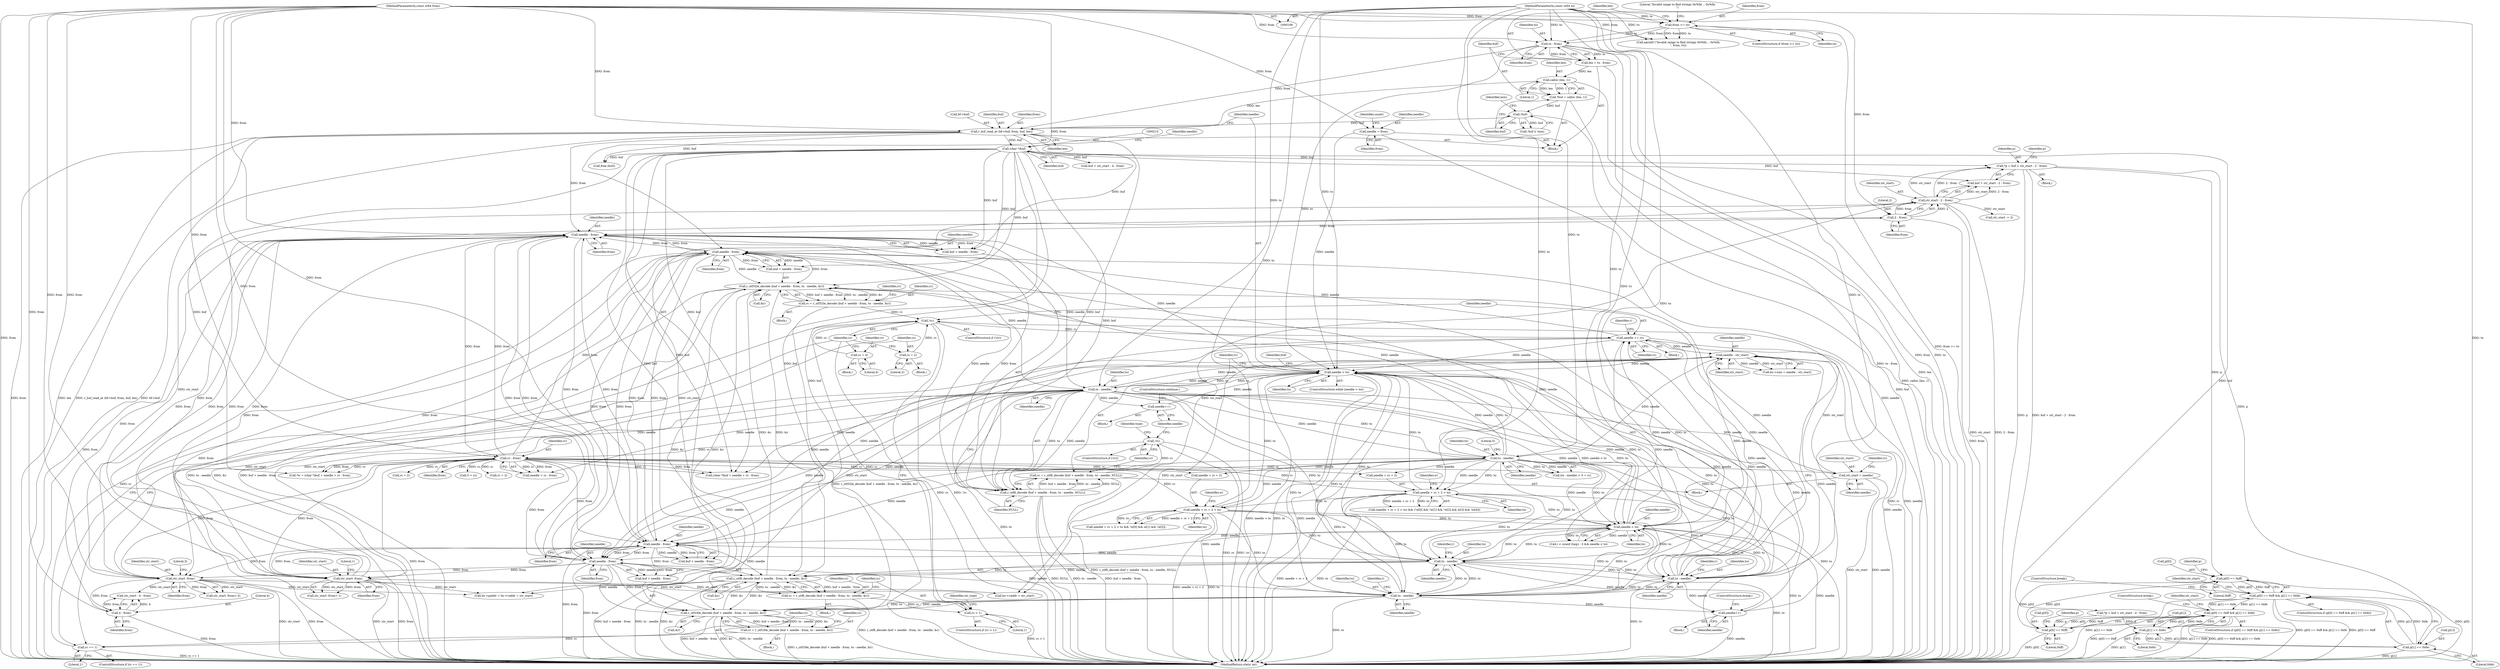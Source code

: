 digraph "0_radare2_3fcf41ed96ffa25b38029449520c8d0a198745f3@pointer" {
"1000609" [label="(Call,*p = buf + str_start - 2 - from)"];
"1000214" [label="(Call,(char *)buf)"];
"1000174" [label="(Call,r_buf_read_at (bf->buf, from, buf, len))"];
"1000155" [label="(Call,to - from)"];
"1000141" [label="(Call,from >= to)"];
"1000110" [label="(MethodParameterIn,const ut64 from)"];
"1000111" [label="(MethodParameterIn,const ut64 to)"];
"1000166" [label="(Call,!buf)"];
"1000159" [label="(Call,*buf = calloc (len, 1))"];
"1000161" [label="(Call,calloc (len, 1))"];
"1000153" [label="(Call,len = to - from)"];
"1000613" [label="(Call,str_start - 2 - from)"];
"1000603" [label="(Call,str_start -from)"];
"1000588" [label="(Call,needle - str_start)"];
"1000332" [label="(Call,needle < to)"];
"1000423" [label="(Call,needle += rc)"];
"1000417" [label="(Call,!rc)"];
"1000363" [label="(Call,rc = 4)"];
"1000347" [label="(Call,rc = r_utf32le_decode (buf + needle - from, to - needle, &r))"];
"1000349" [label="(Call,r_utf32le_decode (buf + needle - from, to - needle, &r))"];
"1000352" [label="(Call,needle - from)"];
"1000224" [label="(Call,to - needle)"];
"1000194" [label="(Call,to - needle)"];
"1000182" [label="(Call,needle < to)"];
"1000202" [label="(Call,needle++)"];
"1000117" [label="(Call,needle = from)"];
"1000420" [label="(Call,needle++)"];
"1000403" [label="(Call,to - needle)"];
"1000355" [label="(Call,to - needle)"];
"1000277" [label="(Call,needle + rc + 2 < to)"];
"1000219" [label="(Call,rc - from)"];
"1000199" [label="(Call,!rc)"];
"1000186" [label="(Call,rc = r_utf8_decode (buf + needle - from, to - needle, NULL))"];
"1000188" [label="(Call,r_utf8_decode (buf + needle - from, to - needle, NULL))"];
"1000191" [label="(Call,needle - from)"];
"1000638" [label="(Call,str_start -from)"];
"1000400" [label="(Call,needle - from)"];
"1000377" [label="(Call,needle - from)"];
"1000615" [label="(Call,2 - from)"];
"1000650" [label="(Call,4 - from)"];
"1000235" [label="(Call,needle + rc + 2 < to)"];
"1000380" [label="(Call,to - needle)"];
"1000374" [label="(Call,r_utf16le_decode (buf + needle - from, to - needle, &r))"];
"1000397" [label="(Call,r_utf8_decode (buf + needle - from, to - needle, &r))"];
"1000386" [label="(Call,rc == 1)"];
"1000372" [label="(Call,rc = r_utf16le_decode (buf + needle - from, to - needle, &r))"];
"1000409" [label="(Call,rc > 1)"];
"1000395" [label="(Call,rc = r_utf8_decode (buf + needle - from, to - needle, &r))"];
"1000390" [label="(Call,rc = 2)"];
"1000316" [label="(Call,str_start = needle)"];
"1000620" [label="(Call,p[0] == 0xff)"];
"1000619" [label="(Call,p[0] == 0xff && p[1] == 0xfe)"];
"1000654" [label="(Call,p[0] == 0xff && p[1] == 0xfe)"];
"1000655" [label="(Call,p[0] == 0xff)"];
"1000625" [label="(Call,p[1] == 0xfe)"];
"1000660" [label="(Call,p[1] == 0xfe)"];
"1000365" [label="(Literal,4)"];
"1000189" [label="(Call,buf + needle - from)"];
"1000382" [label="(Identifier,needle)"];
"1000667" [label="(Identifier,str_start)"];
"1000391" [label="(Identifier,rc)"];
"1000117" [label="(Call,needle = from)"];
"1000401" [label="(Identifier,needle)"];
"1000199" [label="(Call,!rc)"];
"1000235" [label="(Call,needle + rc + 2 < to)"];
"1000197" [label="(Identifier,NULL)"];
"1000375" [label="(Call,buf + needle - from)"];
"1000402" [label="(Identifier,from)"];
"1000371" [label="(Block,)"];
"1000180" [label="(Identifier,len)"];
"1000590" [label="(Identifier,str_start)"];
"1000661" [label="(Call,p[1])"];
"1000622" [label="(Identifier,p)"];
"1000207" [label="(Identifier,type)"];
"1000362" [label="(Block,)"];
"1000363" [label="(Call,rc = 4)"];
"1000191" [label="(Call,needle - from)"];
"1000187" [label="(Identifier,rc)"];
"1000383" [label="(Call,&r)"];
"1000377" [label="(Call,needle - from)"];
"1000175" [label="(Call,bf->buf)"];
"1000352" [label="(Call,needle - from)"];
"1000161" [label="(Call,calloc (len, 1))"];
"1000218" [label="(Identifier,needle)"];
"1000403" [label="(Call,to - needle)"];
"1000122" [label="(Identifier,count)"];
"1000154" [label="(Identifier,len)"];
"1000162" [label="(Identifier,len)"];
"1000702" [label="(Identifier,buf)"];
"1000153" [label="(Call,len = to - from)"];
"1000614" [label="(Identifier,str_start)"];
"1000188" [label="(Call,r_utf8_decode (buf + needle - from, to - needle, NULL))"];
"1000615" [label="(Call,2 - from)"];
"1000361" [label="(Identifier,rc)"];
"1000632" [label="(Identifier,str_start)"];
"1000226" [label="(Identifier,needle)"];
"1000625" [label="(Call,p[1] == 0xfe)"];
"1000418" [label="(Identifier,rc)"];
"1000277" [label="(Call,needle + rc + 2 < to)"];
"1000705" [label="(MethodReturn,static int)"];
"1000650" [label="(Call,4 - from)"];
"1000605" [label="(Identifier,from)"];
"1000620" [label="(Call,p[0] == 0xff)"];
"1000611" [label="(Call,buf + str_start - 2 - from)"];
"1000204" [label="(ControlStructure,continue;)"];
"1000182" [label="(Call,needle < to)"];
"1000405" [label="(Identifier,needle)"];
"1000179" [label="(Identifier,buf)"];
"1000359" [label="(Identifier,r)"];
"1000421" [label="(Identifier,needle)"];
"1000634" [label="(ControlStructure,break;)"];
"1000356" [label="(Identifier,to)"];
"1000354" [label="(Identifier,from)"];
"1000174" [label="(Call,r_buf_read_at (bf->buf, from, buf, len))"];
"1000640" [label="(Identifier,from)"];
"1000236" [label="(Call,needle + rc + 2)"];
"1000603" [label="(Call,str_start -from)"];
"1000178" [label="(Identifier,from)"];
"1000118" [label="(Identifier,needle)"];
"1000422" [label="(ControlStructure,break;)"];
"1000639" [label="(Identifier,str_start)"];
"1000346" [label="(Block,)"];
"1000637" [label="(Call,str_start -from> 3)"];
"1000389" [label="(Block,)"];
"1000227" [label="(Call,5 + rc)"];
"1000216" [label="(Identifier,buf)"];
"1000349" [label="(Call,r_utf32le_decode (buf + needle - from, to - needle, &r))"];
"1000159" [label="(Call,*buf = calloc (len, 1))"];
"1000200" [label="(Identifier,rc)"];
"1000165" [label="(Call,!buf || !min)"];
"1000607" [label="(Block,)"];
"1000224" [label="(Call,to - needle)"];
"1000238" [label="(Call,rc + 2)"];
"1000217" [label="(Call,needle + rc - from)"];
"1000353" [label="(Identifier,needle)"];
"1000618" [label="(ControlStructure,if (p[0] == 0xff && p[1] == 0xfe))"];
"1000617" [label="(Identifier,from)"];
"1000280" [label="(Call,rc + 2)"];
"1000201" [label="(Block,)"];
"1000674" [label="(Call,bs->vaddr = str_start)"];
"1000669" [label="(ControlStructure,break;)"];
"1000234" [label="(Call,(needle + rc + 2 < to) && (!w[0] && !w[1] && !w[2] && w[3] && !w[4]))"];
"1000357" [label="(Identifier,needle)"];
"1000169" [label="(Identifier,min)"];
"1000613" [label="(Call,str_start - 2 - from)"];
"1000143" [label="(Identifier,to)"];
"1000160" [label="(Identifier,buf)"];
"1000589" [label="(Identifier,needle)"];
"1000386" [label="(Call,rc == 1)"];
"1000373" [label="(Identifier,rc)"];
"1000140" [label="(ControlStructure,if (from >= to))"];
"1000659" [label="(Literal,0xff)"];
"1000417" [label="(Call,!rc)"];
"1000664" [label="(Literal,0xfe)"];
"1000385" [label="(ControlStructure,if (rc == 1))"];
"1000644" [label="(Call,*p = buf + str_start - 4 - from)"];
"1000184" [label="(Identifier,to)"];
"1000142" [label="(Identifier,from)"];
"1000395" [label="(Call,rc = r_utf8_decode (buf + needle - from, to - needle, &r))"];
"1000355" [label="(Call,to - needle)"];
"1000392" [label="(Literal,2)"];
"1000332" [label="(Call,needle < to)"];
"1000221" [label="(Identifier,from)"];
"1000110" [label="(MethodParameterIn,const ut64 from)"];
"1000425" [label="(Identifier,rc)"];
"1000631" [label="(Call,str_start -= 2)"];
"1000166" [label="(Call,!buf)"];
"1000325" [label="(Call,i < sizeof (tmp) - 3 && needle < to)"];
"1000616" [label="(Literal,2)"];
"1000380" [label="(Call,to - needle)"];
"1000588" [label="(Call,needle - str_start)"];
"1000113" [label="(Block,)"];
"1000141" [label="(Call,from >= to)"];
"1000396" [label="(Identifier,rc)"];
"1000193" [label="(Identifier,from)"];
"1000276" [label="(Call,needle + rc + 2 < to && !w[0] && w[1] && !w[2])"];
"1000379" [label="(Identifier,from)"];
"1000407" [label="(Identifier,r)"];
"1000387" [label="(Identifier,rc)"];
"1000629" [label="(Literal,0xfe)"];
"1000411" [label="(Literal,1)"];
"1000701" [label="(Call,free (buf))"];
"1000186" [label="(Call,rc = r_utf8_decode (buf + needle - from, to - needle, NULL))"];
"1000408" [label="(ControlStructure,if (rc > 1))"];
"1000156" [label="(Identifier,to)"];
"1000419" [label="(Block,)"];
"1000211" [label="(Call,*w = (char *)buf + needle + rc - from)"];
"1000406" [label="(Call,&r)"];
"1000627" [label="(Identifier,p)"];
"1000241" [label="(Identifier,to)"];
"1000626" [label="(Call,p[1])"];
"1000400" [label="(Call,needle - from)"];
"1000198" [label="(ControlStructure,if (!rc))"];
"1000192" [label="(Identifier,needle)"];
"1000183" [label="(Identifier,needle)"];
"1000348" [label="(Identifier,rc)"];
"1000195" [label="(Identifier,to)"];
"1000656" [label="(Call,p[0])"];
"1000670" [label="(Call,bs->paddr = bs->vaddr = str_start)"];
"1000334" [label="(Identifier,to)"];
"1000317" [label="(Identifier,str_start)"];
"1000660" [label="(Call,p[1] == 0xfe)"];
"1000214" [label="(Call,(char *)buf)"];
"1000364" [label="(Identifier,rc)"];
"1000609" [label="(Call,*p = buf + str_start - 2 - from)"];
"1000185" [label="(Block,)"];
"1000203" [label="(Identifier,needle)"];
"1000646" [label="(Call,buf + str_start - 4 - from)"];
"1000397" [label="(Call,r_utf8_decode (buf + needle - from, to - needle, &r))"];
"1000155" [label="(Call,to - from)"];
"1000584" [label="(Call,bs->size = needle - str_start)"];
"1000423" [label="(Call,needle += rc)"];
"1000316" [label="(Call,str_start = needle)"];
"1000429" [label="(Identifier,r)"];
"1000202" [label="(Call,needle++)"];
"1000624" [label="(Literal,0xff)"];
"1000338" [label="(Block,)"];
"1000146" [label="(Literal,\"Invalid range to find strings 0x%llx .. 0x%llx\n\")"];
"1000619" [label="(Call,p[0] == 0xff && p[1] == 0xfe)"];
"1000420" [label="(Call,needle++)"];
"1000641" [label="(Literal,3)"];
"1000648" [label="(Call,str_start - 4 - from)"];
"1000111" [label="(MethodParameterIn,const ut64 to)"];
"1000283" [label="(Identifier,to)"];
"1000638" [label="(Call,str_start -from)"];
"1000220" [label="(Identifier,rc)"];
"1000394" [label="(Block,)"];
"1000219" [label="(Call,rc - from)"];
"1000652" [label="(Identifier,from)"];
"1000410" [label="(Identifier,rc)"];
"1000145" [label="(Call,eprintf (\"Invalid range to find strings 0x%llx .. 0x%llx\n\", from, to))"];
"1000655" [label="(Call,p[0] == 0xff)"];
"1000163" [label="(Literal,1)"];
"1000223" [label="(Call,(to - needle) > 5 + rc)"];
"1000654" [label="(Call,p[0] == 0xff && p[1] == 0xfe)"];
"1000157" [label="(Identifier,from)"];
"1000602" [label="(Call,str_start -from> 1)"];
"1000347" [label="(Call,rc = r_utf32le_decode (buf + needle - from, to - needle, &r))"];
"1000278" [label="(Call,needle + rc + 2)"];
"1000167" [label="(Identifier,buf)"];
"1000333" [label="(Identifier,needle)"];
"1000604" [label="(Identifier,str_start)"];
"1000194" [label="(Call,to - needle)"];
"1000196" [label="(Identifier,needle)"];
"1000225" [label="(Identifier,to)"];
"1000119" [label="(Identifier,from)"];
"1000213" [label="(Call,(char *)buf + needle + rc - from)"];
"1000651" [label="(Literal,4)"];
"1000662" [label="(Identifier,p)"];
"1000424" [label="(Identifier,needle)"];
"1000398" [label="(Call,buf + needle - from)"];
"1000388" [label="(Literal,1)"];
"1000318" [label="(Identifier,needle)"];
"1000621" [label="(Call,p[0])"];
"1000390" [label="(Call,rc = 2)"];
"1000610" [label="(Identifier,p)"];
"1000287" [label="(Identifier,w)"];
"1000350" [label="(Call,buf + needle - from)"];
"1000606" [label="(Literal,1)"];
"1000228" [label="(Literal,5)"];
"1000378" [label="(Identifier,needle)"];
"1000358" [label="(Call,&r)"];
"1000372" [label="(Call,rc = r_utf16le_decode (buf + needle - from, to - needle, &r))"];
"1000414" [label="(Identifier,str_type)"];
"1000181" [label="(ControlStructure,while (needle < to))"];
"1000404" [label="(Identifier,to)"];
"1000381" [label="(Identifier,to)"];
"1000245" [label="(Identifier,w)"];
"1000384" [label="(Identifier,r)"];
"1000321" [label="(Identifier,rc)"];
"1000416" [label="(ControlStructure,if (!rc))"];
"1000653" [label="(ControlStructure,if (p[0] == 0xff && p[1] == 0xfe))"];
"1000409" [label="(Call,rc > 1)"];
"1000374" [label="(Call,r_utf16le_decode (buf + needle - from, to - needle, &r))"];
"1000609" -> "1000607"  [label="AST: "];
"1000609" -> "1000611"  [label="CFG: "];
"1000610" -> "1000609"  [label="AST: "];
"1000611" -> "1000609"  [label="AST: "];
"1000622" -> "1000609"  [label="CFG: "];
"1000609" -> "1000705"  [label="DDG: p"];
"1000609" -> "1000705"  [label="DDG: buf + str_start - 2 - from"];
"1000214" -> "1000609"  [label="DDG: buf"];
"1000613" -> "1000609"  [label="DDG: str_start"];
"1000613" -> "1000609"  [label="DDG: 2 - from"];
"1000609" -> "1000620"  [label="DDG: p"];
"1000609" -> "1000625"  [label="DDG: p"];
"1000214" -> "1000213"  [label="AST: "];
"1000214" -> "1000216"  [label="CFG: "];
"1000215" -> "1000214"  [label="AST: "];
"1000216" -> "1000214"  [label="AST: "];
"1000218" -> "1000214"  [label="CFG: "];
"1000214" -> "1000188"  [label="DDG: buf"];
"1000214" -> "1000189"  [label="DDG: buf"];
"1000214" -> "1000211"  [label="DDG: buf"];
"1000214" -> "1000213"  [label="DDG: buf"];
"1000174" -> "1000214"  [label="DDG: buf"];
"1000214" -> "1000349"  [label="DDG: buf"];
"1000214" -> "1000350"  [label="DDG: buf"];
"1000214" -> "1000374"  [label="DDG: buf"];
"1000214" -> "1000375"  [label="DDG: buf"];
"1000214" -> "1000397"  [label="DDG: buf"];
"1000214" -> "1000398"  [label="DDG: buf"];
"1000214" -> "1000611"  [label="DDG: buf"];
"1000214" -> "1000644"  [label="DDG: buf"];
"1000214" -> "1000646"  [label="DDG: buf"];
"1000214" -> "1000701"  [label="DDG: buf"];
"1000174" -> "1000113"  [label="AST: "];
"1000174" -> "1000180"  [label="CFG: "];
"1000175" -> "1000174"  [label="AST: "];
"1000178" -> "1000174"  [label="AST: "];
"1000179" -> "1000174"  [label="AST: "];
"1000180" -> "1000174"  [label="AST: "];
"1000183" -> "1000174"  [label="CFG: "];
"1000174" -> "1000705"  [label="DDG: from"];
"1000174" -> "1000705"  [label="DDG: len"];
"1000174" -> "1000705"  [label="DDG: r_buf_read_at (bf->buf, from, buf, len)"];
"1000174" -> "1000705"  [label="DDG: bf->buf"];
"1000155" -> "1000174"  [label="DDG: from"];
"1000110" -> "1000174"  [label="DDG: from"];
"1000166" -> "1000174"  [label="DDG: buf"];
"1000161" -> "1000174"  [label="DDG: len"];
"1000174" -> "1000188"  [label="DDG: buf"];
"1000174" -> "1000189"  [label="DDG: buf"];
"1000174" -> "1000191"  [label="DDG: from"];
"1000174" -> "1000701"  [label="DDG: buf"];
"1000155" -> "1000153"  [label="AST: "];
"1000155" -> "1000157"  [label="CFG: "];
"1000156" -> "1000155"  [label="AST: "];
"1000157" -> "1000155"  [label="AST: "];
"1000153" -> "1000155"  [label="CFG: "];
"1000155" -> "1000705"  [label="DDG: from"];
"1000155" -> "1000705"  [label="DDG: to"];
"1000155" -> "1000153"  [label="DDG: to"];
"1000155" -> "1000153"  [label="DDG: from"];
"1000141" -> "1000155"  [label="DDG: to"];
"1000141" -> "1000155"  [label="DDG: from"];
"1000111" -> "1000155"  [label="DDG: to"];
"1000110" -> "1000155"  [label="DDG: from"];
"1000155" -> "1000182"  [label="DDG: to"];
"1000141" -> "1000140"  [label="AST: "];
"1000141" -> "1000143"  [label="CFG: "];
"1000142" -> "1000141"  [label="AST: "];
"1000143" -> "1000141"  [label="AST: "];
"1000146" -> "1000141"  [label="CFG: "];
"1000154" -> "1000141"  [label="CFG: "];
"1000141" -> "1000705"  [label="DDG: from >= to"];
"1000110" -> "1000141"  [label="DDG: from"];
"1000111" -> "1000141"  [label="DDG: to"];
"1000141" -> "1000145"  [label="DDG: from"];
"1000141" -> "1000145"  [label="DDG: to"];
"1000110" -> "1000106"  [label="AST: "];
"1000110" -> "1000705"  [label="DDG: from"];
"1000110" -> "1000117"  [label="DDG: from"];
"1000110" -> "1000145"  [label="DDG: from"];
"1000110" -> "1000191"  [label="DDG: from"];
"1000110" -> "1000219"  [label="DDG: from"];
"1000110" -> "1000352"  [label="DDG: from"];
"1000110" -> "1000377"  [label="DDG: from"];
"1000110" -> "1000400"  [label="DDG: from"];
"1000110" -> "1000603"  [label="DDG: from"];
"1000110" -> "1000615"  [label="DDG: from"];
"1000110" -> "1000638"  [label="DDG: from"];
"1000110" -> "1000650"  [label="DDG: from"];
"1000111" -> "1000106"  [label="AST: "];
"1000111" -> "1000705"  [label="DDG: to"];
"1000111" -> "1000145"  [label="DDG: to"];
"1000111" -> "1000182"  [label="DDG: to"];
"1000111" -> "1000194"  [label="DDG: to"];
"1000111" -> "1000224"  [label="DDG: to"];
"1000111" -> "1000235"  [label="DDG: to"];
"1000111" -> "1000277"  [label="DDG: to"];
"1000111" -> "1000332"  [label="DDG: to"];
"1000111" -> "1000355"  [label="DDG: to"];
"1000111" -> "1000380"  [label="DDG: to"];
"1000111" -> "1000403"  [label="DDG: to"];
"1000166" -> "1000165"  [label="AST: "];
"1000166" -> "1000167"  [label="CFG: "];
"1000167" -> "1000166"  [label="AST: "];
"1000169" -> "1000166"  [label="CFG: "];
"1000165" -> "1000166"  [label="CFG: "];
"1000166" -> "1000705"  [label="DDG: buf"];
"1000166" -> "1000165"  [label="DDG: buf"];
"1000159" -> "1000166"  [label="DDG: buf"];
"1000159" -> "1000113"  [label="AST: "];
"1000159" -> "1000161"  [label="CFG: "];
"1000160" -> "1000159"  [label="AST: "];
"1000161" -> "1000159"  [label="AST: "];
"1000167" -> "1000159"  [label="CFG: "];
"1000159" -> "1000705"  [label="DDG: calloc (len, 1)"];
"1000161" -> "1000159"  [label="DDG: len"];
"1000161" -> "1000159"  [label="DDG: 1"];
"1000161" -> "1000163"  [label="CFG: "];
"1000162" -> "1000161"  [label="AST: "];
"1000163" -> "1000161"  [label="AST: "];
"1000161" -> "1000705"  [label="DDG: len"];
"1000153" -> "1000161"  [label="DDG: len"];
"1000153" -> "1000113"  [label="AST: "];
"1000154" -> "1000153"  [label="AST: "];
"1000160" -> "1000153"  [label="CFG: "];
"1000153" -> "1000705"  [label="DDG: to - from"];
"1000613" -> "1000611"  [label="AST: "];
"1000613" -> "1000615"  [label="CFG: "];
"1000614" -> "1000613"  [label="AST: "];
"1000615" -> "1000613"  [label="AST: "];
"1000611" -> "1000613"  [label="CFG: "];
"1000613" -> "1000705"  [label="DDG: str_start"];
"1000613" -> "1000705"  [label="DDG: 2 - from"];
"1000613" -> "1000611"  [label="DDG: str_start"];
"1000613" -> "1000611"  [label="DDG: 2 - from"];
"1000603" -> "1000613"  [label="DDG: str_start"];
"1000615" -> "1000613"  [label="DDG: 2"];
"1000615" -> "1000613"  [label="DDG: from"];
"1000613" -> "1000631"  [label="DDG: str_start"];
"1000613" -> "1000670"  [label="DDG: str_start"];
"1000613" -> "1000674"  [label="DDG: str_start"];
"1000603" -> "1000602"  [label="AST: "];
"1000603" -> "1000605"  [label="CFG: "];
"1000604" -> "1000603"  [label="AST: "];
"1000605" -> "1000603"  [label="AST: "];
"1000606" -> "1000603"  [label="CFG: "];
"1000603" -> "1000705"  [label="DDG: str_start"];
"1000603" -> "1000705"  [label="DDG: from"];
"1000603" -> "1000191"  [label="DDG: from"];
"1000603" -> "1000602"  [label="DDG: str_start"];
"1000603" -> "1000602"  [label="DDG: from"];
"1000588" -> "1000603"  [label="DDG: str_start"];
"1000219" -> "1000603"  [label="DDG: from"];
"1000400" -> "1000603"  [label="DDG: from"];
"1000377" -> "1000603"  [label="DDG: from"];
"1000352" -> "1000603"  [label="DDG: from"];
"1000191" -> "1000603"  [label="DDG: from"];
"1000603" -> "1000615"  [label="DDG: from"];
"1000603" -> "1000670"  [label="DDG: str_start"];
"1000603" -> "1000674"  [label="DDG: str_start"];
"1000588" -> "1000584"  [label="AST: "];
"1000588" -> "1000590"  [label="CFG: "];
"1000589" -> "1000588"  [label="AST: "];
"1000590" -> "1000588"  [label="AST: "];
"1000584" -> "1000588"  [label="CFG: "];
"1000588" -> "1000705"  [label="DDG: needle"];
"1000588" -> "1000182"  [label="DDG: needle"];
"1000588" -> "1000584"  [label="DDG: needle"];
"1000588" -> "1000584"  [label="DDG: str_start"];
"1000332" -> "1000588"  [label="DDG: needle"];
"1000423" -> "1000588"  [label="DDG: needle"];
"1000420" -> "1000588"  [label="DDG: needle"];
"1000224" -> "1000588"  [label="DDG: needle"];
"1000194" -> "1000588"  [label="DDG: needle"];
"1000316" -> "1000588"  [label="DDG: str_start"];
"1000588" -> "1000638"  [label="DDG: str_start"];
"1000588" -> "1000670"  [label="DDG: str_start"];
"1000588" -> "1000674"  [label="DDG: str_start"];
"1000332" -> "1000325"  [label="AST: "];
"1000332" -> "1000334"  [label="CFG: "];
"1000333" -> "1000332"  [label="AST: "];
"1000334" -> "1000332"  [label="AST: "];
"1000325" -> "1000332"  [label="CFG: "];
"1000332" -> "1000705"  [label="DDG: to"];
"1000332" -> "1000705"  [label="DDG: needle"];
"1000332" -> "1000182"  [label="DDG: needle"];
"1000332" -> "1000182"  [label="DDG: to"];
"1000332" -> "1000325"  [label="DDG: needle"];
"1000332" -> "1000325"  [label="DDG: to"];
"1000423" -> "1000332"  [label="DDG: needle"];
"1000224" -> "1000332"  [label="DDG: needle"];
"1000224" -> "1000332"  [label="DDG: to"];
"1000194" -> "1000332"  [label="DDG: needle"];
"1000194" -> "1000332"  [label="DDG: to"];
"1000355" -> "1000332"  [label="DDG: to"];
"1000403" -> "1000332"  [label="DDG: to"];
"1000277" -> "1000332"  [label="DDG: to"];
"1000235" -> "1000332"  [label="DDG: to"];
"1000380" -> "1000332"  [label="DDG: to"];
"1000332" -> "1000352"  [label="DDG: needle"];
"1000332" -> "1000355"  [label="DDG: to"];
"1000332" -> "1000377"  [label="DDG: needle"];
"1000332" -> "1000380"  [label="DDG: to"];
"1000332" -> "1000400"  [label="DDG: needle"];
"1000332" -> "1000403"  [label="DDG: to"];
"1000423" -> "1000338"  [label="AST: "];
"1000423" -> "1000425"  [label="CFG: "];
"1000424" -> "1000423"  [label="AST: "];
"1000425" -> "1000423"  [label="AST: "];
"1000429" -> "1000423"  [label="CFG: "];
"1000423" -> "1000705"  [label="DDG: rc"];
"1000423" -> "1000705"  [label="DDG: needle"];
"1000423" -> "1000182"  [label="DDG: needle"];
"1000423" -> "1000352"  [label="DDG: needle"];
"1000423" -> "1000377"  [label="DDG: needle"];
"1000423" -> "1000400"  [label="DDG: needle"];
"1000417" -> "1000423"  [label="DDG: rc"];
"1000403" -> "1000423"  [label="DDG: needle"];
"1000355" -> "1000423"  [label="DDG: needle"];
"1000380" -> "1000423"  [label="DDG: needle"];
"1000417" -> "1000416"  [label="AST: "];
"1000417" -> "1000418"  [label="CFG: "];
"1000418" -> "1000417"  [label="AST: "];
"1000421" -> "1000417"  [label="CFG: "];
"1000424" -> "1000417"  [label="CFG: "];
"1000417" -> "1000705"  [label="DDG: rc"];
"1000417" -> "1000705"  [label="DDG: !rc"];
"1000363" -> "1000417"  [label="DDG: rc"];
"1000347" -> "1000417"  [label="DDG: rc"];
"1000386" -> "1000417"  [label="DDG: rc"];
"1000409" -> "1000417"  [label="DDG: rc"];
"1000390" -> "1000417"  [label="DDG: rc"];
"1000363" -> "1000362"  [label="AST: "];
"1000363" -> "1000365"  [label="CFG: "];
"1000364" -> "1000363"  [label="AST: "];
"1000365" -> "1000363"  [label="AST: "];
"1000418" -> "1000363"  [label="CFG: "];
"1000347" -> "1000346"  [label="AST: "];
"1000347" -> "1000349"  [label="CFG: "];
"1000348" -> "1000347"  [label="AST: "];
"1000349" -> "1000347"  [label="AST: "];
"1000361" -> "1000347"  [label="CFG: "];
"1000347" -> "1000705"  [label="DDG: r_utf32le_decode (buf + needle - from, to - needle, &r)"];
"1000349" -> "1000347"  [label="DDG: buf + needle - from"];
"1000349" -> "1000347"  [label="DDG: to - needle"];
"1000349" -> "1000347"  [label="DDG: &r"];
"1000349" -> "1000358"  [label="CFG: "];
"1000350" -> "1000349"  [label="AST: "];
"1000355" -> "1000349"  [label="AST: "];
"1000358" -> "1000349"  [label="AST: "];
"1000349" -> "1000705"  [label="DDG: &r"];
"1000349" -> "1000705"  [label="DDG: buf + needle - from"];
"1000349" -> "1000705"  [label="DDG: to - needle"];
"1000352" -> "1000349"  [label="DDG: needle"];
"1000352" -> "1000349"  [label="DDG: from"];
"1000355" -> "1000349"  [label="DDG: to"];
"1000355" -> "1000349"  [label="DDG: needle"];
"1000374" -> "1000349"  [label="DDG: &r"];
"1000397" -> "1000349"  [label="DDG: &r"];
"1000349" -> "1000374"  [label="DDG: &r"];
"1000349" -> "1000397"  [label="DDG: &r"];
"1000352" -> "1000350"  [label="AST: "];
"1000352" -> "1000354"  [label="CFG: "];
"1000353" -> "1000352"  [label="AST: "];
"1000354" -> "1000352"  [label="AST: "];
"1000350" -> "1000352"  [label="CFG: "];
"1000352" -> "1000705"  [label="DDG: from"];
"1000352" -> "1000191"  [label="DDG: from"];
"1000352" -> "1000350"  [label="DDG: needle"];
"1000352" -> "1000350"  [label="DDG: from"];
"1000224" -> "1000352"  [label="DDG: needle"];
"1000194" -> "1000352"  [label="DDG: needle"];
"1000219" -> "1000352"  [label="DDG: from"];
"1000400" -> "1000352"  [label="DDG: from"];
"1000377" -> "1000352"  [label="DDG: from"];
"1000191" -> "1000352"  [label="DDG: from"];
"1000352" -> "1000355"  [label="DDG: needle"];
"1000352" -> "1000377"  [label="DDG: from"];
"1000352" -> "1000400"  [label="DDG: from"];
"1000352" -> "1000638"  [label="DDG: from"];
"1000224" -> "1000223"  [label="AST: "];
"1000224" -> "1000226"  [label="CFG: "];
"1000225" -> "1000224"  [label="AST: "];
"1000226" -> "1000224"  [label="AST: "];
"1000228" -> "1000224"  [label="CFG: "];
"1000224" -> "1000705"  [label="DDG: to"];
"1000224" -> "1000182"  [label="DDG: needle"];
"1000224" -> "1000182"  [label="DDG: to"];
"1000224" -> "1000223"  [label="DDG: to"];
"1000224" -> "1000223"  [label="DDG: needle"];
"1000194" -> "1000224"  [label="DDG: to"];
"1000194" -> "1000224"  [label="DDG: needle"];
"1000224" -> "1000235"  [label="DDG: needle"];
"1000224" -> "1000235"  [label="DDG: to"];
"1000224" -> "1000236"  [label="DDG: needle"];
"1000224" -> "1000277"  [label="DDG: needle"];
"1000224" -> "1000278"  [label="DDG: needle"];
"1000224" -> "1000316"  [label="DDG: needle"];
"1000224" -> "1000355"  [label="DDG: to"];
"1000224" -> "1000377"  [label="DDG: needle"];
"1000224" -> "1000380"  [label="DDG: to"];
"1000224" -> "1000400"  [label="DDG: needle"];
"1000224" -> "1000403"  [label="DDG: to"];
"1000194" -> "1000188"  [label="AST: "];
"1000194" -> "1000196"  [label="CFG: "];
"1000195" -> "1000194"  [label="AST: "];
"1000196" -> "1000194"  [label="AST: "];
"1000197" -> "1000194"  [label="CFG: "];
"1000194" -> "1000705"  [label="DDG: to"];
"1000194" -> "1000182"  [label="DDG: needle"];
"1000194" -> "1000182"  [label="DDG: to"];
"1000194" -> "1000188"  [label="DDG: to"];
"1000194" -> "1000188"  [label="DDG: needle"];
"1000182" -> "1000194"  [label="DDG: to"];
"1000191" -> "1000194"  [label="DDG: needle"];
"1000194" -> "1000202"  [label="DDG: needle"];
"1000194" -> "1000211"  [label="DDG: needle"];
"1000194" -> "1000213"  [label="DDG: needle"];
"1000194" -> "1000217"  [label="DDG: needle"];
"1000194" -> "1000316"  [label="DDG: needle"];
"1000194" -> "1000355"  [label="DDG: to"];
"1000194" -> "1000377"  [label="DDG: needle"];
"1000194" -> "1000380"  [label="DDG: to"];
"1000194" -> "1000400"  [label="DDG: needle"];
"1000194" -> "1000403"  [label="DDG: to"];
"1000182" -> "1000181"  [label="AST: "];
"1000182" -> "1000184"  [label="CFG: "];
"1000183" -> "1000182"  [label="AST: "];
"1000184" -> "1000182"  [label="AST: "];
"1000187" -> "1000182"  [label="CFG: "];
"1000702" -> "1000182"  [label="CFG: "];
"1000182" -> "1000705"  [label="DDG: needle < to"];
"1000182" -> "1000705"  [label="DDG: to"];
"1000182" -> "1000705"  [label="DDG: needle"];
"1000202" -> "1000182"  [label="DDG: needle"];
"1000117" -> "1000182"  [label="DDG: needle"];
"1000420" -> "1000182"  [label="DDG: needle"];
"1000403" -> "1000182"  [label="DDG: to"];
"1000355" -> "1000182"  [label="DDG: to"];
"1000277" -> "1000182"  [label="DDG: to"];
"1000235" -> "1000182"  [label="DDG: to"];
"1000380" -> "1000182"  [label="DDG: to"];
"1000182" -> "1000191"  [label="DDG: needle"];
"1000182" -> "1000325"  [label="DDG: needle < to"];
"1000202" -> "1000201"  [label="AST: "];
"1000202" -> "1000203"  [label="CFG: "];
"1000203" -> "1000202"  [label="AST: "];
"1000204" -> "1000202"  [label="CFG: "];
"1000117" -> "1000113"  [label="AST: "];
"1000117" -> "1000119"  [label="CFG: "];
"1000118" -> "1000117"  [label="AST: "];
"1000119" -> "1000117"  [label="AST: "];
"1000122" -> "1000117"  [label="CFG: "];
"1000117" -> "1000705"  [label="DDG: needle"];
"1000420" -> "1000419"  [label="AST: "];
"1000420" -> "1000421"  [label="CFG: "];
"1000421" -> "1000420"  [label="AST: "];
"1000422" -> "1000420"  [label="CFG: "];
"1000420" -> "1000705"  [label="DDG: needle"];
"1000403" -> "1000420"  [label="DDG: needle"];
"1000355" -> "1000420"  [label="DDG: needle"];
"1000380" -> "1000420"  [label="DDG: needle"];
"1000403" -> "1000397"  [label="AST: "];
"1000403" -> "1000405"  [label="CFG: "];
"1000404" -> "1000403"  [label="AST: "];
"1000405" -> "1000403"  [label="AST: "];
"1000407" -> "1000403"  [label="CFG: "];
"1000403" -> "1000705"  [label="DDG: to"];
"1000403" -> "1000355"  [label="DDG: to"];
"1000403" -> "1000380"  [label="DDG: to"];
"1000403" -> "1000397"  [label="DDG: to"];
"1000403" -> "1000397"  [label="DDG: needle"];
"1000355" -> "1000403"  [label="DDG: to"];
"1000277" -> "1000403"  [label="DDG: to"];
"1000235" -> "1000403"  [label="DDG: to"];
"1000380" -> "1000403"  [label="DDG: to"];
"1000400" -> "1000403"  [label="DDG: needle"];
"1000355" -> "1000357"  [label="CFG: "];
"1000356" -> "1000355"  [label="AST: "];
"1000357" -> "1000355"  [label="AST: "];
"1000359" -> "1000355"  [label="CFG: "];
"1000355" -> "1000705"  [label="DDG: to"];
"1000277" -> "1000355"  [label="DDG: to"];
"1000235" -> "1000355"  [label="DDG: to"];
"1000380" -> "1000355"  [label="DDG: to"];
"1000355" -> "1000380"  [label="DDG: to"];
"1000277" -> "1000276"  [label="AST: "];
"1000277" -> "1000283"  [label="CFG: "];
"1000278" -> "1000277"  [label="AST: "];
"1000283" -> "1000277"  [label="AST: "];
"1000287" -> "1000277"  [label="CFG: "];
"1000276" -> "1000277"  [label="CFG: "];
"1000277" -> "1000705"  [label="DDG: needle + rc + 2"];
"1000277" -> "1000705"  [label="DDG: to"];
"1000277" -> "1000276"  [label="DDG: needle + rc + 2"];
"1000277" -> "1000276"  [label="DDG: to"];
"1000219" -> "1000277"  [label="DDG: rc"];
"1000235" -> "1000277"  [label="DDG: to"];
"1000277" -> "1000380"  [label="DDG: to"];
"1000219" -> "1000217"  [label="AST: "];
"1000219" -> "1000221"  [label="CFG: "];
"1000220" -> "1000219"  [label="AST: "];
"1000221" -> "1000219"  [label="AST: "];
"1000217" -> "1000219"  [label="CFG: "];
"1000219" -> "1000705"  [label="DDG: from"];
"1000219" -> "1000191"  [label="DDG: from"];
"1000219" -> "1000211"  [label="DDG: rc"];
"1000219" -> "1000211"  [label="DDG: from"];
"1000219" -> "1000213"  [label="DDG: rc"];
"1000219" -> "1000213"  [label="DDG: from"];
"1000219" -> "1000217"  [label="DDG: rc"];
"1000219" -> "1000217"  [label="DDG: from"];
"1000199" -> "1000219"  [label="DDG: rc"];
"1000191" -> "1000219"  [label="DDG: from"];
"1000219" -> "1000223"  [label="DDG: rc"];
"1000219" -> "1000227"  [label="DDG: rc"];
"1000219" -> "1000235"  [label="DDG: rc"];
"1000219" -> "1000236"  [label="DDG: rc"];
"1000219" -> "1000238"  [label="DDG: rc"];
"1000219" -> "1000278"  [label="DDG: rc"];
"1000219" -> "1000280"  [label="DDG: rc"];
"1000219" -> "1000377"  [label="DDG: from"];
"1000219" -> "1000400"  [label="DDG: from"];
"1000219" -> "1000638"  [label="DDG: from"];
"1000199" -> "1000198"  [label="AST: "];
"1000199" -> "1000200"  [label="CFG: "];
"1000200" -> "1000199"  [label="AST: "];
"1000203" -> "1000199"  [label="CFG: "];
"1000207" -> "1000199"  [label="CFG: "];
"1000199" -> "1000705"  [label="DDG: rc"];
"1000199" -> "1000705"  [label="DDG: !rc"];
"1000186" -> "1000199"  [label="DDG: rc"];
"1000186" -> "1000185"  [label="AST: "];
"1000186" -> "1000188"  [label="CFG: "];
"1000187" -> "1000186"  [label="AST: "];
"1000188" -> "1000186"  [label="AST: "];
"1000200" -> "1000186"  [label="CFG: "];
"1000186" -> "1000705"  [label="DDG: r_utf8_decode (buf + needle - from, to - needle, NULL)"];
"1000188" -> "1000186"  [label="DDG: buf + needle - from"];
"1000188" -> "1000186"  [label="DDG: to - needle"];
"1000188" -> "1000186"  [label="DDG: NULL"];
"1000188" -> "1000197"  [label="CFG: "];
"1000189" -> "1000188"  [label="AST: "];
"1000197" -> "1000188"  [label="AST: "];
"1000188" -> "1000705"  [label="DDG: to - needle"];
"1000188" -> "1000705"  [label="DDG: buf + needle - from"];
"1000188" -> "1000705"  [label="DDG: NULL"];
"1000191" -> "1000188"  [label="DDG: needle"];
"1000191" -> "1000188"  [label="DDG: from"];
"1000191" -> "1000189"  [label="AST: "];
"1000191" -> "1000193"  [label="CFG: "];
"1000192" -> "1000191"  [label="AST: "];
"1000193" -> "1000191"  [label="AST: "];
"1000189" -> "1000191"  [label="CFG: "];
"1000191" -> "1000705"  [label="DDG: from"];
"1000191" -> "1000189"  [label="DDG: needle"];
"1000191" -> "1000189"  [label="DDG: from"];
"1000638" -> "1000191"  [label="DDG: from"];
"1000615" -> "1000191"  [label="DDG: from"];
"1000400" -> "1000191"  [label="DDG: from"];
"1000650" -> "1000191"  [label="DDG: from"];
"1000377" -> "1000191"  [label="DDG: from"];
"1000191" -> "1000377"  [label="DDG: from"];
"1000191" -> "1000400"  [label="DDG: from"];
"1000191" -> "1000638"  [label="DDG: from"];
"1000638" -> "1000637"  [label="AST: "];
"1000638" -> "1000640"  [label="CFG: "];
"1000639" -> "1000638"  [label="AST: "];
"1000640" -> "1000638"  [label="AST: "];
"1000641" -> "1000638"  [label="CFG: "];
"1000638" -> "1000705"  [label="DDG: str_start"];
"1000638" -> "1000705"  [label="DDG: from"];
"1000638" -> "1000637"  [label="DDG: str_start"];
"1000638" -> "1000637"  [label="DDG: from"];
"1000400" -> "1000638"  [label="DDG: from"];
"1000377" -> "1000638"  [label="DDG: from"];
"1000638" -> "1000648"  [label="DDG: str_start"];
"1000638" -> "1000650"  [label="DDG: from"];
"1000638" -> "1000670"  [label="DDG: str_start"];
"1000638" -> "1000674"  [label="DDG: str_start"];
"1000400" -> "1000398"  [label="AST: "];
"1000400" -> "1000402"  [label="CFG: "];
"1000401" -> "1000400"  [label="AST: "];
"1000402" -> "1000400"  [label="AST: "];
"1000398" -> "1000400"  [label="CFG: "];
"1000400" -> "1000705"  [label="DDG: from"];
"1000400" -> "1000377"  [label="DDG: from"];
"1000400" -> "1000397"  [label="DDG: needle"];
"1000400" -> "1000397"  [label="DDG: from"];
"1000400" -> "1000398"  [label="DDG: needle"];
"1000400" -> "1000398"  [label="DDG: from"];
"1000377" -> "1000400"  [label="DDG: from"];
"1000377" -> "1000375"  [label="AST: "];
"1000377" -> "1000379"  [label="CFG: "];
"1000378" -> "1000377"  [label="AST: "];
"1000379" -> "1000377"  [label="AST: "];
"1000375" -> "1000377"  [label="CFG: "];
"1000377" -> "1000705"  [label="DDG: from"];
"1000377" -> "1000374"  [label="DDG: needle"];
"1000377" -> "1000374"  [label="DDG: from"];
"1000377" -> "1000375"  [label="DDG: needle"];
"1000377" -> "1000375"  [label="DDG: from"];
"1000377" -> "1000380"  [label="DDG: needle"];
"1000615" -> "1000617"  [label="CFG: "];
"1000616" -> "1000615"  [label="AST: "];
"1000617" -> "1000615"  [label="AST: "];
"1000615" -> "1000705"  [label="DDG: from"];
"1000650" -> "1000648"  [label="AST: "];
"1000650" -> "1000652"  [label="CFG: "];
"1000651" -> "1000650"  [label="AST: "];
"1000652" -> "1000650"  [label="AST: "];
"1000648" -> "1000650"  [label="CFG: "];
"1000650" -> "1000705"  [label="DDG: from"];
"1000650" -> "1000648"  [label="DDG: 4"];
"1000650" -> "1000648"  [label="DDG: from"];
"1000235" -> "1000234"  [label="AST: "];
"1000235" -> "1000241"  [label="CFG: "];
"1000236" -> "1000235"  [label="AST: "];
"1000241" -> "1000235"  [label="AST: "];
"1000245" -> "1000235"  [label="CFG: "];
"1000234" -> "1000235"  [label="CFG: "];
"1000235" -> "1000705"  [label="DDG: needle + rc + 2"];
"1000235" -> "1000705"  [label="DDG: to"];
"1000235" -> "1000234"  [label="DDG: needle + rc + 2"];
"1000235" -> "1000234"  [label="DDG: to"];
"1000235" -> "1000380"  [label="DDG: to"];
"1000380" -> "1000374"  [label="AST: "];
"1000380" -> "1000382"  [label="CFG: "];
"1000381" -> "1000380"  [label="AST: "];
"1000382" -> "1000380"  [label="AST: "];
"1000384" -> "1000380"  [label="CFG: "];
"1000380" -> "1000705"  [label="DDG: to"];
"1000380" -> "1000374"  [label="DDG: to"];
"1000380" -> "1000374"  [label="DDG: needle"];
"1000374" -> "1000372"  [label="AST: "];
"1000374" -> "1000383"  [label="CFG: "];
"1000375" -> "1000374"  [label="AST: "];
"1000383" -> "1000374"  [label="AST: "];
"1000372" -> "1000374"  [label="CFG: "];
"1000374" -> "1000705"  [label="DDG: buf + needle - from"];
"1000374" -> "1000705"  [label="DDG: &r"];
"1000374" -> "1000705"  [label="DDG: to - needle"];
"1000374" -> "1000372"  [label="DDG: buf + needle - from"];
"1000374" -> "1000372"  [label="DDG: to - needle"];
"1000374" -> "1000372"  [label="DDG: &r"];
"1000397" -> "1000374"  [label="DDG: &r"];
"1000374" -> "1000397"  [label="DDG: &r"];
"1000397" -> "1000395"  [label="AST: "];
"1000397" -> "1000406"  [label="CFG: "];
"1000398" -> "1000397"  [label="AST: "];
"1000406" -> "1000397"  [label="AST: "];
"1000395" -> "1000397"  [label="CFG: "];
"1000397" -> "1000705"  [label="DDG: buf + needle - from"];
"1000397" -> "1000705"  [label="DDG: to - needle"];
"1000397" -> "1000705"  [label="DDG: &r"];
"1000397" -> "1000395"  [label="DDG: buf + needle - from"];
"1000397" -> "1000395"  [label="DDG: to - needle"];
"1000397" -> "1000395"  [label="DDG: &r"];
"1000386" -> "1000385"  [label="AST: "];
"1000386" -> "1000388"  [label="CFG: "];
"1000387" -> "1000386"  [label="AST: "];
"1000388" -> "1000386"  [label="AST: "];
"1000391" -> "1000386"  [label="CFG: "];
"1000418" -> "1000386"  [label="CFG: "];
"1000386" -> "1000705"  [label="DDG: rc == 1"];
"1000372" -> "1000386"  [label="DDG: rc"];
"1000372" -> "1000371"  [label="AST: "];
"1000373" -> "1000372"  [label="AST: "];
"1000387" -> "1000372"  [label="CFG: "];
"1000372" -> "1000705"  [label="DDG: r_utf16le_decode (buf + needle - from, to - needle, &r)"];
"1000409" -> "1000408"  [label="AST: "];
"1000409" -> "1000411"  [label="CFG: "];
"1000410" -> "1000409"  [label="AST: "];
"1000411" -> "1000409"  [label="AST: "];
"1000414" -> "1000409"  [label="CFG: "];
"1000418" -> "1000409"  [label="CFG: "];
"1000409" -> "1000705"  [label="DDG: rc > 1"];
"1000395" -> "1000409"  [label="DDG: rc"];
"1000395" -> "1000394"  [label="AST: "];
"1000396" -> "1000395"  [label="AST: "];
"1000410" -> "1000395"  [label="CFG: "];
"1000395" -> "1000705"  [label="DDG: r_utf8_decode (buf + needle - from, to - needle, &r)"];
"1000390" -> "1000389"  [label="AST: "];
"1000390" -> "1000392"  [label="CFG: "];
"1000391" -> "1000390"  [label="AST: "];
"1000392" -> "1000390"  [label="AST: "];
"1000418" -> "1000390"  [label="CFG: "];
"1000316" -> "1000185"  [label="AST: "];
"1000316" -> "1000318"  [label="CFG: "];
"1000317" -> "1000316"  [label="AST: "];
"1000318" -> "1000316"  [label="AST: "];
"1000321" -> "1000316"  [label="CFG: "];
"1000316" -> "1000705"  [label="DDG: needle"];
"1000316" -> "1000705"  [label="DDG: str_start"];
"1000620" -> "1000619"  [label="AST: "];
"1000620" -> "1000624"  [label="CFG: "];
"1000621" -> "1000620"  [label="AST: "];
"1000624" -> "1000620"  [label="AST: "];
"1000627" -> "1000620"  [label="CFG: "];
"1000619" -> "1000620"  [label="CFG: "];
"1000620" -> "1000705"  [label="DDG: p[0]"];
"1000620" -> "1000619"  [label="DDG: p[0]"];
"1000620" -> "1000619"  [label="DDG: 0xff"];
"1000655" -> "1000620"  [label="DDG: p[0]"];
"1000620" -> "1000655"  [label="DDG: p[0]"];
"1000619" -> "1000618"  [label="AST: "];
"1000619" -> "1000625"  [label="CFG: "];
"1000625" -> "1000619"  [label="AST: "];
"1000632" -> "1000619"  [label="CFG: "];
"1000634" -> "1000619"  [label="CFG: "];
"1000619" -> "1000705"  [label="DDG: p[1] == 0xfe"];
"1000619" -> "1000705"  [label="DDG: p[0] == 0xff && p[1] == 0xfe"];
"1000619" -> "1000705"  [label="DDG: p[0] == 0xff"];
"1000654" -> "1000619"  [label="DDG: p[1] == 0xfe"];
"1000625" -> "1000619"  [label="DDG: p[1]"];
"1000625" -> "1000619"  [label="DDG: 0xfe"];
"1000619" -> "1000654"  [label="DDG: p[1] == 0xfe"];
"1000654" -> "1000653"  [label="AST: "];
"1000654" -> "1000655"  [label="CFG: "];
"1000654" -> "1000660"  [label="CFG: "];
"1000655" -> "1000654"  [label="AST: "];
"1000660" -> "1000654"  [label="AST: "];
"1000667" -> "1000654"  [label="CFG: "];
"1000669" -> "1000654"  [label="CFG: "];
"1000654" -> "1000705"  [label="DDG: p[0] == 0xff"];
"1000654" -> "1000705"  [label="DDG: p[1] == 0xfe"];
"1000654" -> "1000705"  [label="DDG: p[0] == 0xff && p[1] == 0xfe"];
"1000655" -> "1000654"  [label="DDG: p[0]"];
"1000655" -> "1000654"  [label="DDG: 0xff"];
"1000660" -> "1000654"  [label="DDG: p[1]"];
"1000660" -> "1000654"  [label="DDG: 0xfe"];
"1000655" -> "1000659"  [label="CFG: "];
"1000656" -> "1000655"  [label="AST: "];
"1000659" -> "1000655"  [label="AST: "];
"1000662" -> "1000655"  [label="CFG: "];
"1000655" -> "1000705"  [label="DDG: p[0]"];
"1000644" -> "1000655"  [label="DDG: p"];
"1000625" -> "1000629"  [label="CFG: "];
"1000626" -> "1000625"  [label="AST: "];
"1000629" -> "1000625"  [label="AST: "];
"1000625" -> "1000705"  [label="DDG: p[1]"];
"1000660" -> "1000625"  [label="DDG: p[1]"];
"1000625" -> "1000660"  [label="DDG: p[1]"];
"1000660" -> "1000664"  [label="CFG: "];
"1000661" -> "1000660"  [label="AST: "];
"1000664" -> "1000660"  [label="AST: "];
"1000660" -> "1000705"  [label="DDG: p[1]"];
"1000644" -> "1000660"  [label="DDG: p"];
}
